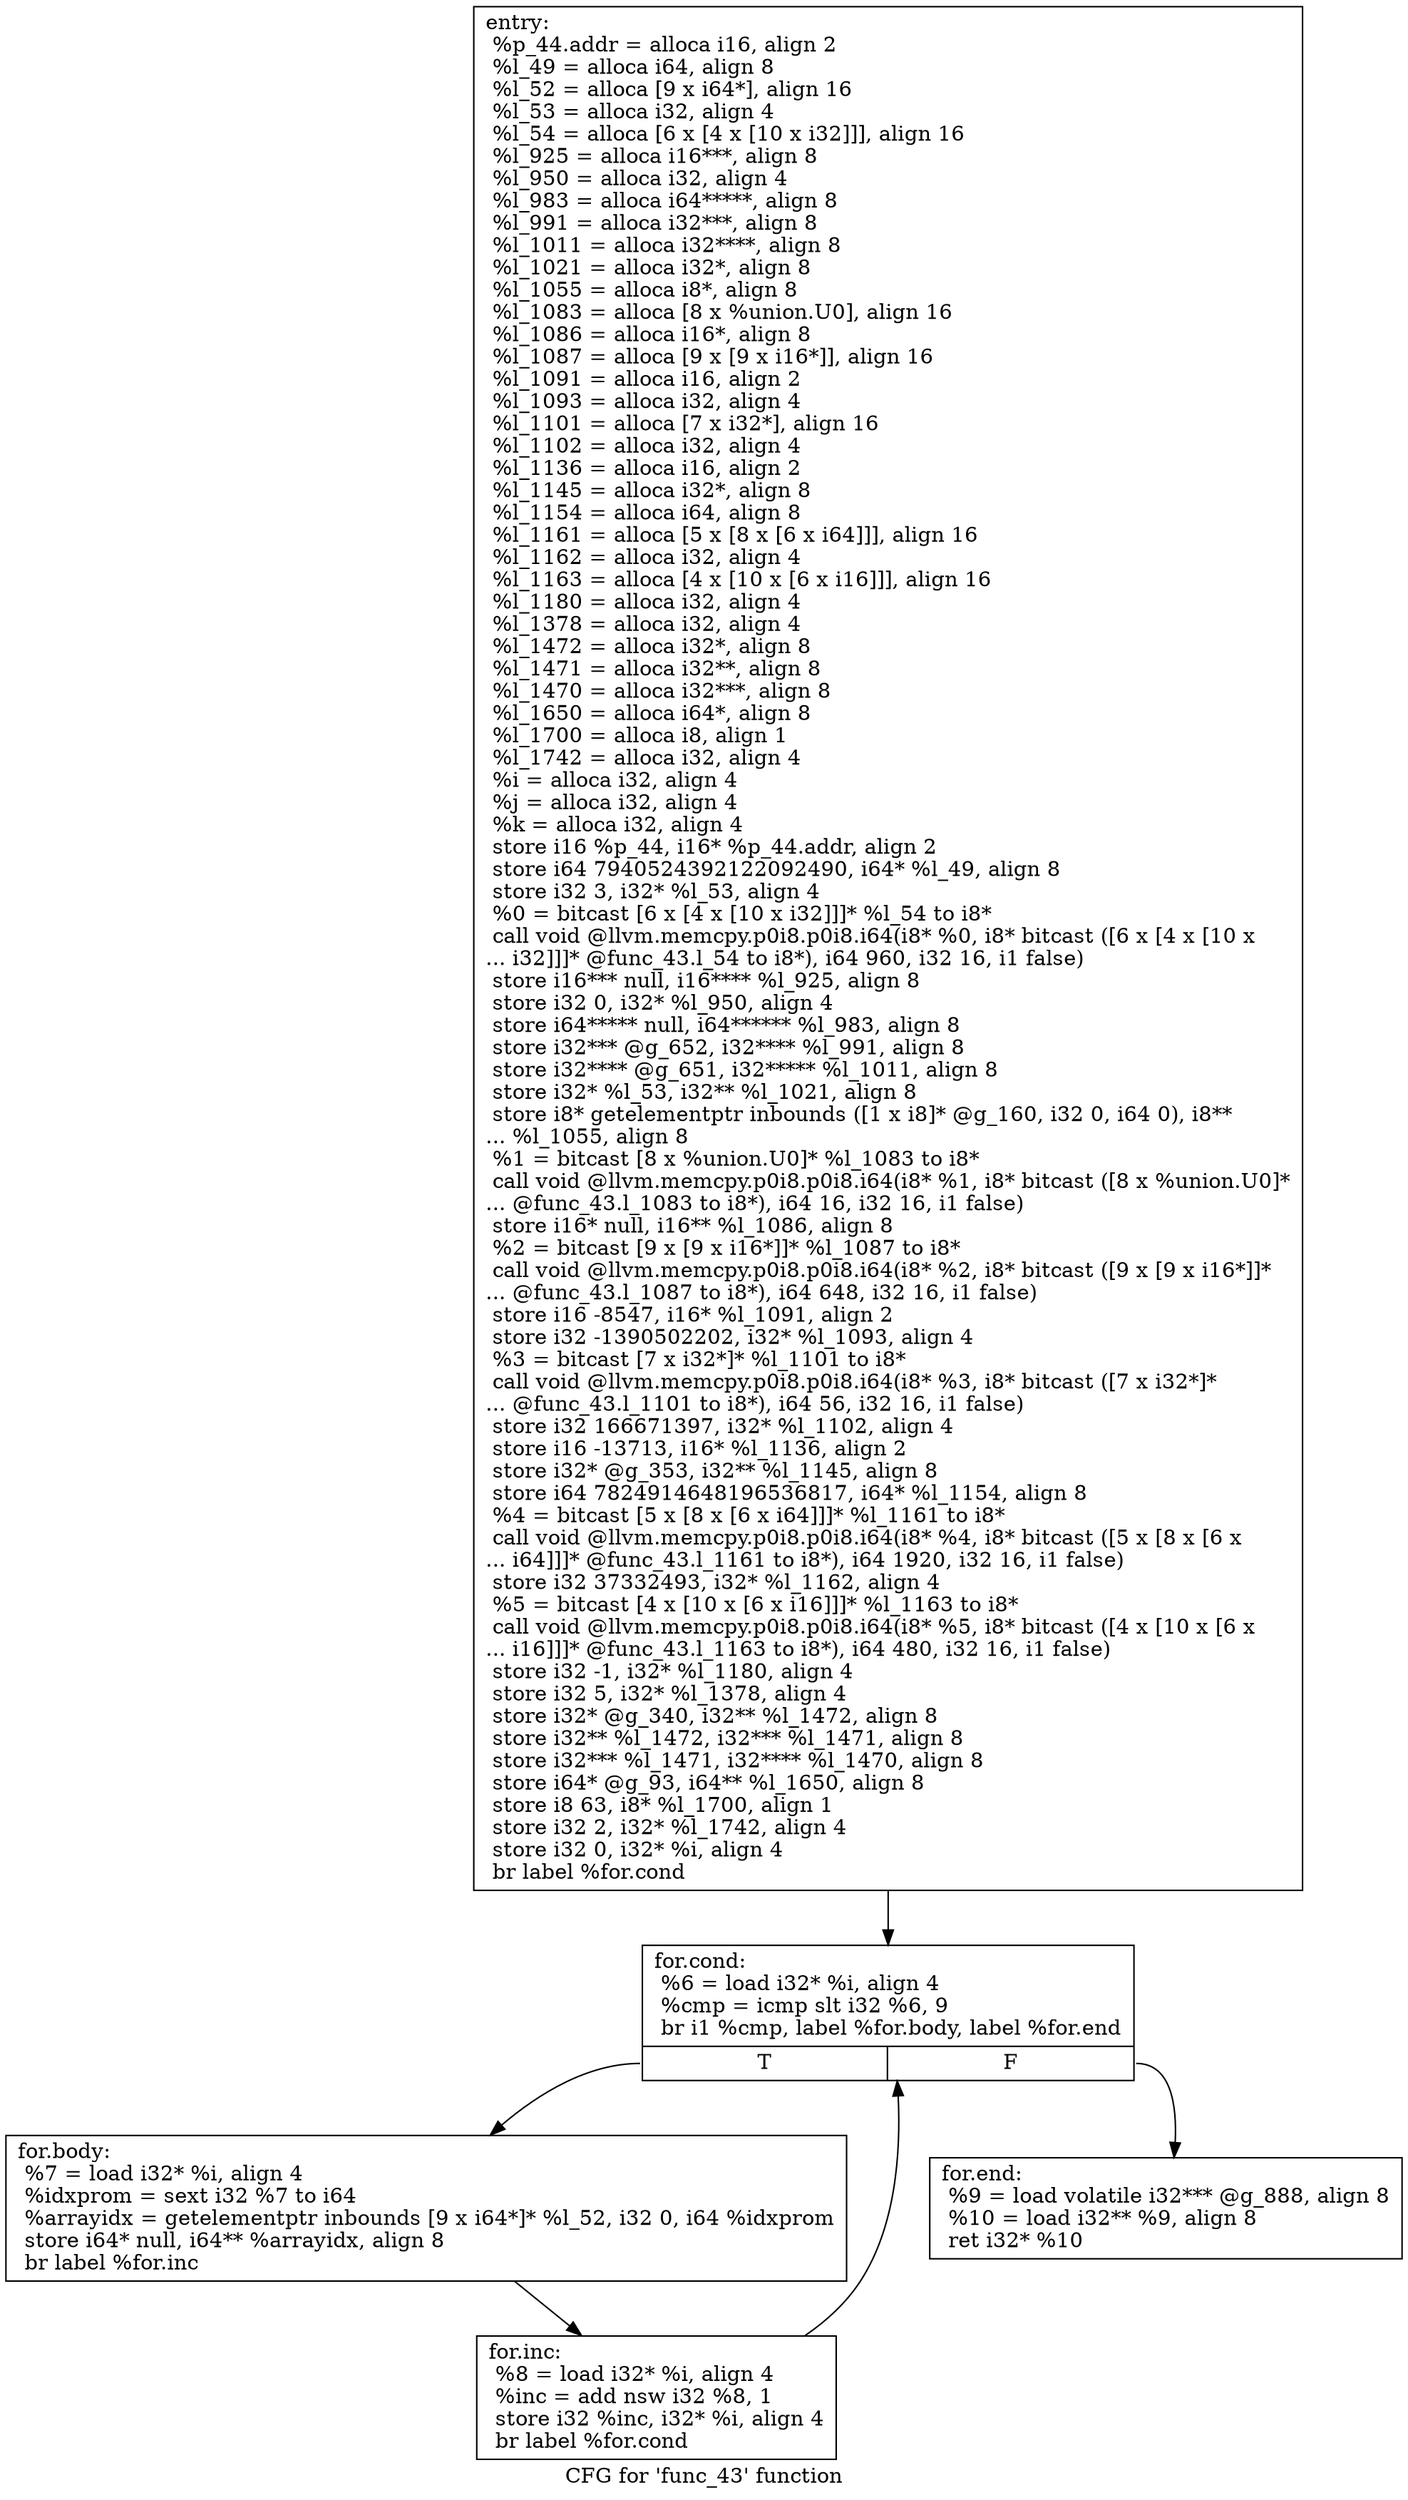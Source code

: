 digraph "CFG for 'func_43' function" {
	label="CFG for 'func_43' function";

	Node0xb8c2e48 [shape=record,label="{entry:\l  %p_44.addr = alloca i16, align 2\l  %l_49 = alloca i64, align 8\l  %l_52 = alloca [9 x i64*], align 16\l  %l_53 = alloca i32, align 4\l  %l_54 = alloca [6 x [4 x [10 x i32]]], align 16\l  %l_925 = alloca i16***, align 8\l  %l_950 = alloca i32, align 4\l  %l_983 = alloca i64*****, align 8\l  %l_991 = alloca i32***, align 8\l  %l_1011 = alloca i32****, align 8\l  %l_1021 = alloca i32*, align 8\l  %l_1055 = alloca i8*, align 8\l  %l_1083 = alloca [8 x %union.U0], align 16\l  %l_1086 = alloca i16*, align 8\l  %l_1087 = alloca [9 x [9 x i16*]], align 16\l  %l_1091 = alloca i16, align 2\l  %l_1093 = alloca i32, align 4\l  %l_1101 = alloca [7 x i32*], align 16\l  %l_1102 = alloca i32, align 4\l  %l_1136 = alloca i16, align 2\l  %l_1145 = alloca i32*, align 8\l  %l_1154 = alloca i64, align 8\l  %l_1161 = alloca [5 x [8 x [6 x i64]]], align 16\l  %l_1162 = alloca i32, align 4\l  %l_1163 = alloca [4 x [10 x [6 x i16]]], align 16\l  %l_1180 = alloca i32, align 4\l  %l_1378 = alloca i32, align 4\l  %l_1472 = alloca i32*, align 8\l  %l_1471 = alloca i32**, align 8\l  %l_1470 = alloca i32***, align 8\l  %l_1650 = alloca i64*, align 8\l  %l_1700 = alloca i8, align 1\l  %l_1742 = alloca i32, align 4\l  %i = alloca i32, align 4\l  %j = alloca i32, align 4\l  %k = alloca i32, align 4\l  store i16 %p_44, i16* %p_44.addr, align 2\l  store i64 7940524392122092490, i64* %l_49, align 8\l  store i32 3, i32* %l_53, align 4\l  %0 = bitcast [6 x [4 x [10 x i32]]]* %l_54 to i8*\l  call void @llvm.memcpy.p0i8.p0i8.i64(i8* %0, i8* bitcast ([6 x [4 x [10 x\l... i32]]]* @func_43.l_54 to i8*), i64 960, i32 16, i1 false)\l  store i16*** null, i16**** %l_925, align 8\l  store i32 0, i32* %l_950, align 4\l  store i64***** null, i64****** %l_983, align 8\l  store i32*** @g_652, i32**** %l_991, align 8\l  store i32**** @g_651, i32***** %l_1011, align 8\l  store i32* %l_53, i32** %l_1021, align 8\l  store i8* getelementptr inbounds ([1 x i8]* @g_160, i32 0, i64 0), i8**\l... %l_1055, align 8\l  %1 = bitcast [8 x %union.U0]* %l_1083 to i8*\l  call void @llvm.memcpy.p0i8.p0i8.i64(i8* %1, i8* bitcast ([8 x %union.U0]*\l... @func_43.l_1083 to i8*), i64 16, i32 16, i1 false)\l  store i16* null, i16** %l_1086, align 8\l  %2 = bitcast [9 x [9 x i16*]]* %l_1087 to i8*\l  call void @llvm.memcpy.p0i8.p0i8.i64(i8* %2, i8* bitcast ([9 x [9 x i16*]]*\l... @func_43.l_1087 to i8*), i64 648, i32 16, i1 false)\l  store i16 -8547, i16* %l_1091, align 2\l  store i32 -1390502202, i32* %l_1093, align 4\l  %3 = bitcast [7 x i32*]* %l_1101 to i8*\l  call void @llvm.memcpy.p0i8.p0i8.i64(i8* %3, i8* bitcast ([7 x i32*]*\l... @func_43.l_1101 to i8*), i64 56, i32 16, i1 false)\l  store i32 166671397, i32* %l_1102, align 4\l  store i16 -13713, i16* %l_1136, align 2\l  store i32* @g_353, i32** %l_1145, align 8\l  store i64 7824914648196536817, i64* %l_1154, align 8\l  %4 = bitcast [5 x [8 x [6 x i64]]]* %l_1161 to i8*\l  call void @llvm.memcpy.p0i8.p0i8.i64(i8* %4, i8* bitcast ([5 x [8 x [6 x\l... i64]]]* @func_43.l_1161 to i8*), i64 1920, i32 16, i1 false)\l  store i32 37332493, i32* %l_1162, align 4\l  %5 = bitcast [4 x [10 x [6 x i16]]]* %l_1163 to i8*\l  call void @llvm.memcpy.p0i8.p0i8.i64(i8* %5, i8* bitcast ([4 x [10 x [6 x\l... i16]]]* @func_43.l_1163 to i8*), i64 480, i32 16, i1 false)\l  store i32 -1, i32* %l_1180, align 4\l  store i32 5, i32* %l_1378, align 4\l  store i32* @g_340, i32** %l_1472, align 8\l  store i32** %l_1472, i32*** %l_1471, align 8\l  store i32*** %l_1471, i32**** %l_1470, align 8\l  store i64* @g_93, i64** %l_1650, align 8\l  store i8 63, i8* %l_1700, align 1\l  store i32 2, i32* %l_1742, align 4\l  store i32 0, i32* %i, align 4\l  br label %for.cond\l}"];
	Node0xb8c2e48 -> Node0xb8c8988;
	Node0xb8c8988 [shape=record,label="{for.cond:                                         \l  %6 = load i32* %i, align 4\l  %cmp = icmp slt i32 %6, 9\l  br i1 %cmp, label %for.body, label %for.end\l|{<s0>T|<s1>F}}"];
	Node0xb8c8988:s0 -> Node0xb8c89b8;
	Node0xb8c8988:s1 -> Node0xb8c8a18;
	Node0xb8c89b8 [shape=record,label="{for.body:                                         \l  %7 = load i32* %i, align 4\l  %idxprom = sext i32 %7 to i64\l  %arrayidx = getelementptr inbounds [9 x i64*]* %l_52, i32 0, i64 %idxprom\l  store i64* null, i64** %arrayidx, align 8\l  br label %for.inc\l}"];
	Node0xb8c89b8 -> Node0xb8c89e8;
	Node0xb8c89e8 [shape=record,label="{for.inc:                                          \l  %8 = load i32* %i, align 4\l  %inc = add nsw i32 %8, 1\l  store i32 %inc, i32* %i, align 4\l  br label %for.cond\l}"];
	Node0xb8c89e8 -> Node0xb8c8988;
	Node0xb8c8a18 [shape=record,label="{for.end:                                          \l  %9 = load volatile i32*** @g_888, align 8\l  %10 = load i32** %9, align 8\l  ret i32* %10\l}"];
}

